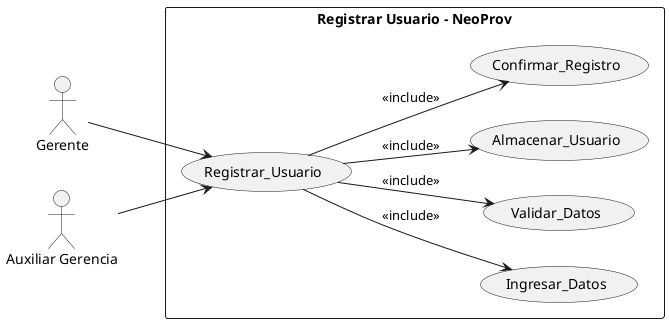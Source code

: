 @startuml diagramaCasoUsoUno
left to right direction
actor "Gerente" as Gerente
actor "Auxiliar Gerencia" as AuxGerencia

rectangle "Registrar Usuario - NeoProv" {
    usecase "Registrar_Usuario" as UC1
    usecase "Ingresar_Datos" as UC2
    usecase "Validar_Datos" as UC3
    usecase "Almacenar_Usuario" as UC4
    usecase "Confirmar_Registro" as UC5
}

Gerente --> UC1
AuxGerencia --> UC1

UC1 --> UC2 : <<include>>
UC1 --> UC3 : <<include>>
UC1 --> UC4 : <<include>>
UC1 --> UC5 : <<include>>

@enduml
